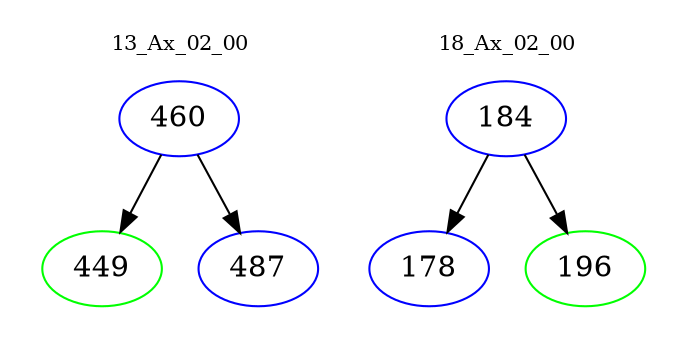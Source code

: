 digraph{
subgraph cluster_0 {
color = white
label = "13_Ax_02_00";
fontsize=10;
T0_460 [label="460", color="blue"]
T0_460 -> T0_449 [color="black"]
T0_449 [label="449", color="green"]
T0_460 -> T0_487 [color="black"]
T0_487 [label="487", color="blue"]
}
subgraph cluster_1 {
color = white
label = "18_Ax_02_00";
fontsize=10;
T1_184 [label="184", color="blue"]
T1_184 -> T1_178 [color="black"]
T1_178 [label="178", color="blue"]
T1_184 -> T1_196 [color="black"]
T1_196 [label="196", color="green"]
}
}
